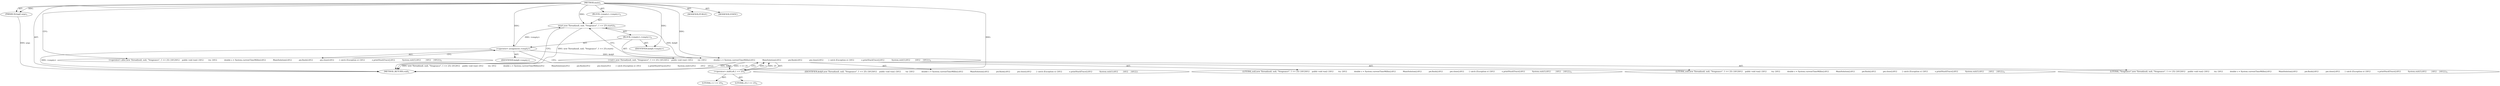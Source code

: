 digraph "main" {  
"17" [label = <(METHOD,main)<SUB>1</SUB>> ]
"18" [label = <(PARAM,String[] args)<SUB>1</SUB>> ]
"19" [label = <(BLOCK,&lt;empty&gt;,&lt;empty&gt;)<SUB>1</SUB>> ]
"20" [label = <(start,new Thread(null, null, &quot;Vengeance&quot;, 1 &lt;&lt; 25).start())<SUB>3</SUB>> ]
"21" [label = <(BLOCK,&lt;empty&gt;,&lt;empty&gt;)<SUB>3</SUB>> ]
"22" [label = <(&lt;operator&gt;.assignment,&lt;empty&gt;)> ]
"23" [label = <(IDENTIFIER,$obj0,&lt;empty&gt;)> ]
"24" [label = <(&lt;operator&gt;.alloc,new Thread(null, null, &quot;Vengeance&quot;, 1 &lt;&lt; 25) {\012\012    public void run() {\012        try {\012            double s = System.currentTimeMillis();\012            MainSolution();\012            pw.flush();\012            pw.close();\012        } catch (Exception e) {\012            e.printStackTrace();\012            System.exit(1);\012        }\012    }\012})<SUB>3</SUB>> ]
"25" [label = <(&lt;init&gt;,new Thread(null, null, &quot;Vengeance&quot;, 1 &lt;&lt; 25) {\012\012    public void run() {\012        try {\012            double s = System.currentTimeMillis();\012            MainSolution();\012            pw.flush();\012            pw.close();\012        } catch (Exception e) {\012            e.printStackTrace();\012            System.exit(1);\012        }\012    }\012})<SUB>3</SUB>> ]
"26" [label = <(IDENTIFIER,$obj0,new Thread(null, null, &quot;Vengeance&quot;, 1 &lt;&lt; 25) {\012\012    public void run() {\012        try {\012            double s = System.currentTimeMillis();\012            MainSolution();\012            pw.flush();\012            pw.close();\012        } catch (Exception e) {\012            e.printStackTrace();\012            System.exit(1);\012        }\012    }\012})> ]
"27" [label = <(LITERAL,null,new Thread(null, null, &quot;Vengeance&quot;, 1 &lt;&lt; 25) {\012\012    public void run() {\012        try {\012            double s = System.currentTimeMillis();\012            MainSolution();\012            pw.flush();\012            pw.close();\012        } catch (Exception e) {\012            e.printStackTrace();\012            System.exit(1);\012        }\012    }\012})<SUB>3</SUB>> ]
"28" [label = <(LITERAL,null,new Thread(null, null, &quot;Vengeance&quot;, 1 &lt;&lt; 25) {\012\012    public void run() {\012        try {\012            double s = System.currentTimeMillis();\012            MainSolution();\012            pw.flush();\012            pw.close();\012        } catch (Exception e) {\012            e.printStackTrace();\012            System.exit(1);\012        }\012    }\012})<SUB>3</SUB>> ]
"29" [label = <(LITERAL,&quot;Vengeance&quot;,new Thread(null, null, &quot;Vengeance&quot;, 1 &lt;&lt; 25) {\012\012    public void run() {\012        try {\012            double s = System.currentTimeMillis();\012            MainSolution();\012            pw.flush();\012            pw.close();\012        } catch (Exception e) {\012            e.printStackTrace();\012            System.exit(1);\012        }\012    }\012})<SUB>3</SUB>> ]
"30" [label = <(&lt;operator&gt;.shiftLeft,1 &lt;&lt; 25)<SUB>3</SUB>> ]
"31" [label = <(LITERAL,1,1 &lt;&lt; 25)<SUB>3</SUB>> ]
"32" [label = <(LITERAL,25,1 &lt;&lt; 25)<SUB>3</SUB>> ]
"33" [label = <(IDENTIFIER,$obj0,&lt;empty&gt;)> ]
"34" [label = <(MODIFIER,PUBLIC)> ]
"35" [label = <(MODIFIER,STATIC)> ]
"36" [label = <(METHOD_RETURN,void)<SUB>1</SUB>> ]
  "17" -> "18"  [ label = "AST: "] 
  "17" -> "19"  [ label = "AST: "] 
  "17" -> "34"  [ label = "AST: "] 
  "17" -> "35"  [ label = "AST: "] 
  "17" -> "36"  [ label = "AST: "] 
  "19" -> "20"  [ label = "AST: "] 
  "20" -> "21"  [ label = "AST: "] 
  "21" -> "22"  [ label = "AST: "] 
  "21" -> "25"  [ label = "AST: "] 
  "21" -> "33"  [ label = "AST: "] 
  "22" -> "23"  [ label = "AST: "] 
  "22" -> "24"  [ label = "AST: "] 
  "25" -> "26"  [ label = "AST: "] 
  "25" -> "27"  [ label = "AST: "] 
  "25" -> "28"  [ label = "AST: "] 
  "25" -> "29"  [ label = "AST: "] 
  "25" -> "30"  [ label = "AST: "] 
  "30" -> "31"  [ label = "AST: "] 
  "30" -> "32"  [ label = "AST: "] 
  "20" -> "36"  [ label = "CFG: "] 
  "22" -> "30"  [ label = "CFG: "] 
  "25" -> "20"  [ label = "CFG: "] 
  "24" -> "22"  [ label = "CFG: "] 
  "30" -> "25"  [ label = "CFG: "] 
  "17" -> "24"  [ label = "CFG: "] 
  "18" -> "36"  [ label = "DDG: args"] 
  "22" -> "36"  [ label = "DDG: &lt;empty&gt;"] 
  "25" -> "36"  [ label = "DDG: $obj0"] 
  "25" -> "36"  [ label = "DDG: 1 &lt;&lt; 25"] 
  "25" -> "36"  [ label = "DDG: new Thread(null, null, &quot;Vengeance&quot;, 1 &lt;&lt; 25) {\012\012    public void run() {\012        try {\012            double s = System.currentTimeMillis();\012            MainSolution();\012            pw.flush();\012            pw.close();\012        } catch (Exception e) {\012            e.printStackTrace();\012            System.exit(1);\012        }\012    }\012}"] 
  "20" -> "36"  [ label = "DDG: new Thread(null, null, &quot;Vengeance&quot;, 1 &lt;&lt; 25).start()"] 
  "17" -> "18"  [ label = "DDG: "] 
  "22" -> "20"  [ label = "DDG: &lt;empty&gt;"] 
  "25" -> "20"  [ label = "DDG: $obj0"] 
  "17" -> "20"  [ label = "DDG: "] 
  "17" -> "22"  [ label = "DDG: "] 
  "17" -> "33"  [ label = "DDG: "] 
  "22" -> "25"  [ label = "DDG: $obj0"] 
  "17" -> "25"  [ label = "DDG: "] 
  "30" -> "25"  [ label = "DDG: 1"] 
  "30" -> "25"  [ label = "DDG: 25"] 
  "17" -> "30"  [ label = "DDG: "] 
}
